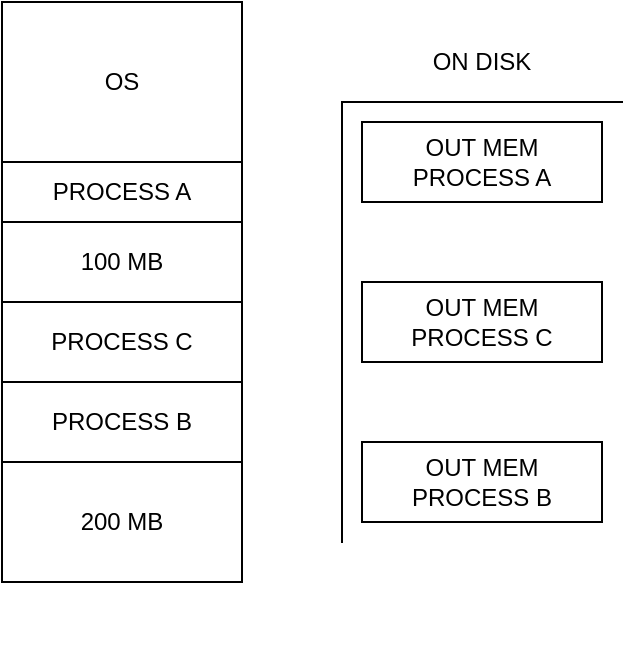 <mxfile version="12.4.3" type="device" pages="1"><diagram id="J5Hhs7XPEM7fknoMrozP" name="Page-1"><mxGraphModel dx="866" dy="490" grid="1" gridSize="10" guides="1" tooltips="1" connect="1" arrows="1" fold="1" page="1" pageScale="1" pageWidth="850" pageHeight="1100" math="0" shadow="0"><root><mxCell id="0"/><mxCell id="1" parent="0"/><mxCell id="3-diJIYTlF2NAhn9aItn-10" value="" style="group" vertex="1" connectable="0" parent="1"><mxGeometry x="270" y="310" width="120" height="330" as="geometry"/></mxCell><mxCell id="3-diJIYTlF2NAhn9aItn-24" value="" style="group" vertex="1" connectable="0" parent="3-diJIYTlF2NAhn9aItn-10"><mxGeometry width="120" height="290" as="geometry"/></mxCell><mxCell id="3-diJIYTlF2NAhn9aItn-23" value="" style="group;container=1;" vertex="1" connectable="0" parent="3-diJIYTlF2NAhn9aItn-24"><mxGeometry width="120" height="290" as="geometry"/></mxCell><mxCell id="3-diJIYTlF2NAhn9aItn-5" value="OS" style="rounded=0;whiteSpace=wrap;html=1;" vertex="1" parent="3-diJIYTlF2NAhn9aItn-23"><mxGeometry width="120" height="80" as="geometry"/></mxCell><mxCell id="3-diJIYTlF2NAhn9aItn-6" value="PROCESS A" style="rounded=0;whiteSpace=wrap;html=1;" vertex="1" parent="3-diJIYTlF2NAhn9aItn-23"><mxGeometry y="80" width="120" height="30" as="geometry"/></mxCell><mxCell id="3-diJIYTlF2NAhn9aItn-7" value="100 MB" style="rounded=0;whiteSpace=wrap;html=1;" vertex="1" parent="3-diJIYTlF2NAhn9aItn-23"><mxGeometry y="110" width="120" height="40" as="geometry"/></mxCell><mxCell id="3-diJIYTlF2NAhn9aItn-8" value="PROCESS C" style="rounded=0;whiteSpace=wrap;html=1;" vertex="1" parent="3-diJIYTlF2NAhn9aItn-23"><mxGeometry y="150" width="120" height="40" as="geometry"/></mxCell><mxCell id="3-diJIYTlF2NAhn9aItn-9" value="200 MB" style="rounded=0;whiteSpace=wrap;html=1;" vertex="1" parent="3-diJIYTlF2NAhn9aItn-23"><mxGeometry y="230" width="120" height="60" as="geometry"/></mxCell><mxCell id="3-diJIYTlF2NAhn9aItn-22" value="PROCESS B" style="rounded=0;whiteSpace=wrap;html=1;" vertex="1" parent="3-diJIYTlF2NAhn9aItn-23"><mxGeometry y="190" width="120" height="40" as="geometry"/></mxCell><mxCell id="3-diJIYTlF2NAhn9aItn-32" value="" style="group" vertex="1" connectable="0" parent="1"><mxGeometry x="440" y="330" width="140" height="250" as="geometry"/></mxCell><mxCell id="3-diJIYTlF2NAhn9aItn-31" value="" style="group" vertex="1" connectable="0" parent="3-diJIYTlF2NAhn9aItn-32"><mxGeometry width="140" height="250" as="geometry"/></mxCell><mxCell id="3-diJIYTlF2NAhn9aItn-25" value="OUT MEM PROCESS A" style="rounded=0;whiteSpace=wrap;html=1;" vertex="1" parent="3-diJIYTlF2NAhn9aItn-31"><mxGeometry x="10" y="40" width="120" height="40" as="geometry"/></mxCell><mxCell id="3-diJIYTlF2NAhn9aItn-26" value="OUT MEM PROCESS C" style="rounded=0;whiteSpace=wrap;html=1;" vertex="1" parent="3-diJIYTlF2NAhn9aItn-31"><mxGeometry x="10" y="120" width="120" height="40" as="geometry"/></mxCell><mxCell id="3-diJIYTlF2NAhn9aItn-27" value="OUT MEM PROCESS B" style="rounded=0;whiteSpace=wrap;html=1;" vertex="1" parent="3-diJIYTlF2NAhn9aItn-31"><mxGeometry x="10" y="200" width="120" height="40" as="geometry"/></mxCell><mxCell id="3-diJIYTlF2NAhn9aItn-29" value="" style="shape=partialRectangle;whiteSpace=wrap;html=1;bottom=0;right=0;fillColor=none;align=left;" vertex="1" parent="3-diJIYTlF2NAhn9aItn-31"><mxGeometry y="30" width="140" height="220" as="geometry"/></mxCell><mxCell id="3-diJIYTlF2NAhn9aItn-30" value="ON DISK" style="text;html=1;strokeColor=none;fillColor=none;align=center;verticalAlign=middle;whiteSpace=wrap;rounded=0;" vertex="1" parent="3-diJIYTlF2NAhn9aItn-31"><mxGeometry x="10" width="120" height="20" as="geometry"/></mxCell></root></mxGraphModel></diagram></mxfile>
